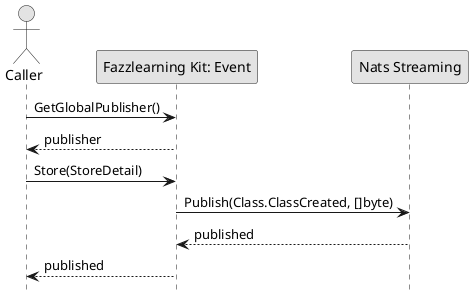 @startuml PublishClassCreated

skinparam ConditionStyle hline
skinparam Monochrome true
skinparam Shadowing false
hide footbox

actor Caller
participant "Fazzlearning Kit: Event" as FazzlearningKitEvent
participant "Nats Streaming" as NatsStreaming

Caller->FazzlearningKitEvent: GetGlobalPublisher()
FazzlearningKitEvent-->Caller: publisher
Caller->FazzlearningKitEvent: Store(StoreDetail)
FazzlearningKitEvent->NatsStreaming: Publish(Class.ClassCreated, []byte)
NatsStreaming-->FazzlearningKitEvent: published
FazzlearningKitEvent-->Caller: published

@enduml